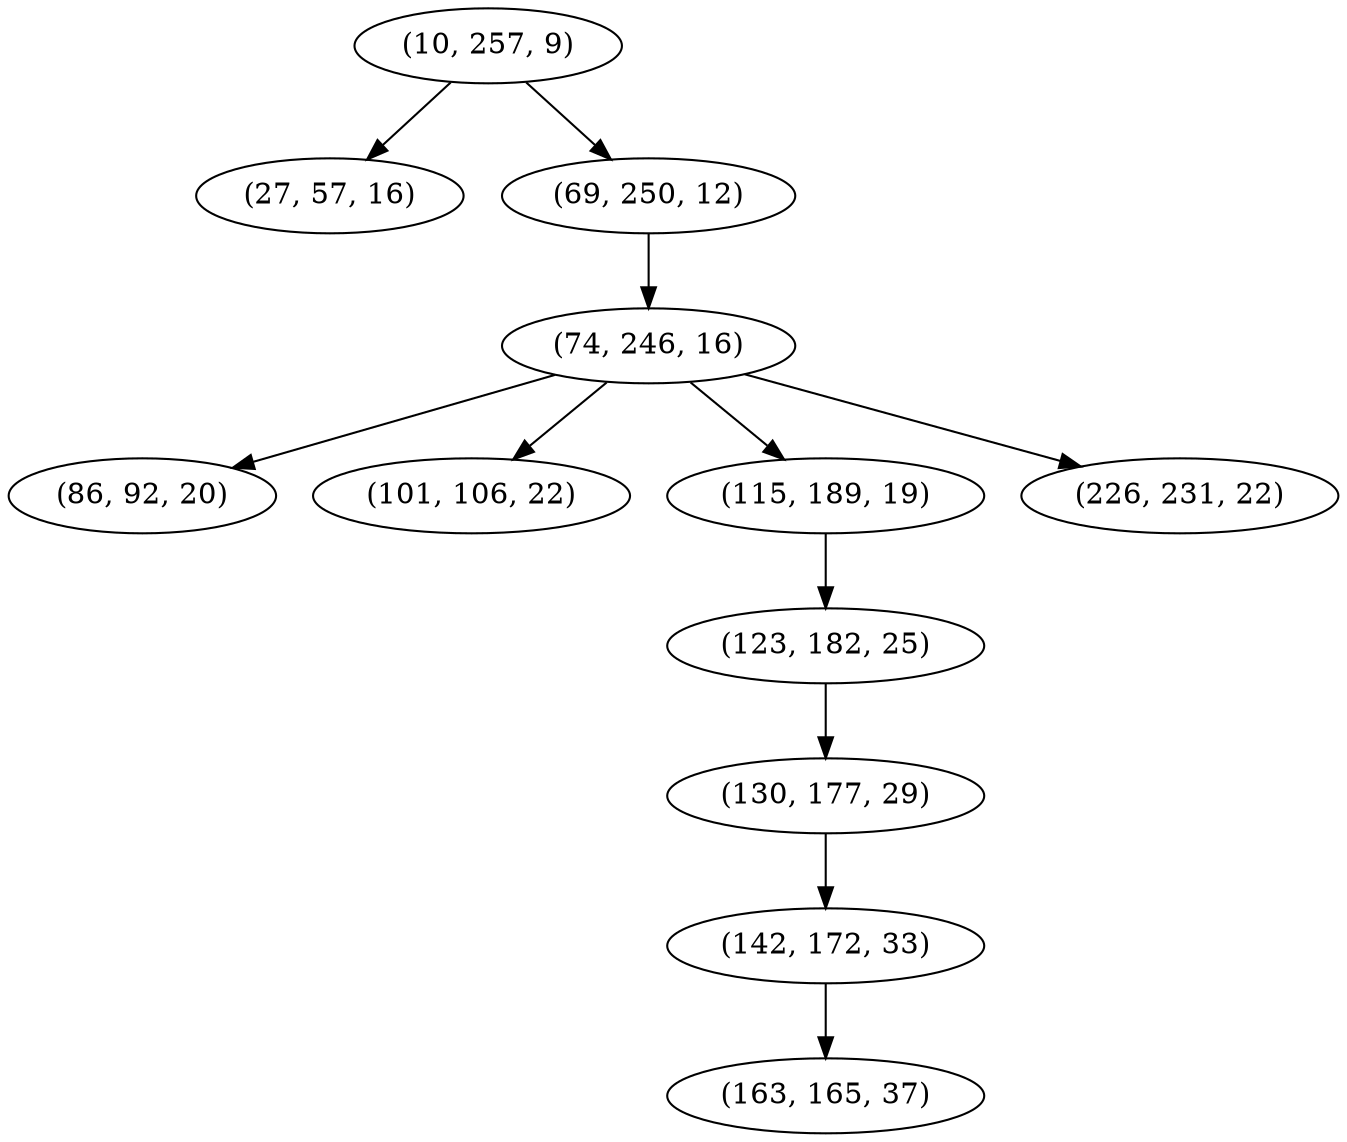 digraph tree {
    "(10, 257, 9)";
    "(27, 57, 16)";
    "(69, 250, 12)";
    "(74, 246, 16)";
    "(86, 92, 20)";
    "(101, 106, 22)";
    "(115, 189, 19)";
    "(123, 182, 25)";
    "(130, 177, 29)";
    "(142, 172, 33)";
    "(163, 165, 37)";
    "(226, 231, 22)";
    "(10, 257, 9)" -> "(27, 57, 16)";
    "(10, 257, 9)" -> "(69, 250, 12)";
    "(69, 250, 12)" -> "(74, 246, 16)";
    "(74, 246, 16)" -> "(86, 92, 20)";
    "(74, 246, 16)" -> "(101, 106, 22)";
    "(74, 246, 16)" -> "(115, 189, 19)";
    "(74, 246, 16)" -> "(226, 231, 22)";
    "(115, 189, 19)" -> "(123, 182, 25)";
    "(123, 182, 25)" -> "(130, 177, 29)";
    "(130, 177, 29)" -> "(142, 172, 33)";
    "(142, 172, 33)" -> "(163, 165, 37)";
}
